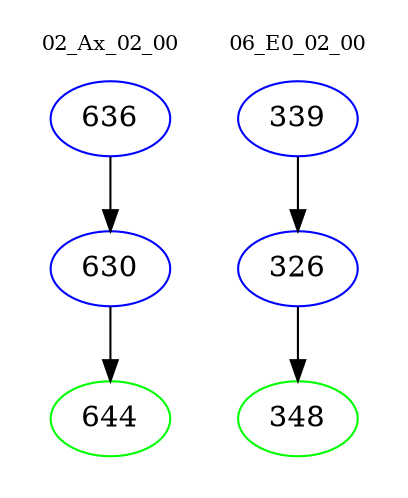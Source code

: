 digraph{
subgraph cluster_0 {
color = white
label = "02_Ax_02_00";
fontsize=10;
T0_636 [label="636", color="blue"]
T0_636 -> T0_630 [color="black"]
T0_630 [label="630", color="blue"]
T0_630 -> T0_644 [color="black"]
T0_644 [label="644", color="green"]
}
subgraph cluster_1 {
color = white
label = "06_E0_02_00";
fontsize=10;
T1_339 [label="339", color="blue"]
T1_339 -> T1_326 [color="black"]
T1_326 [label="326", color="blue"]
T1_326 -> T1_348 [color="black"]
T1_348 [label="348", color="green"]
}
}
